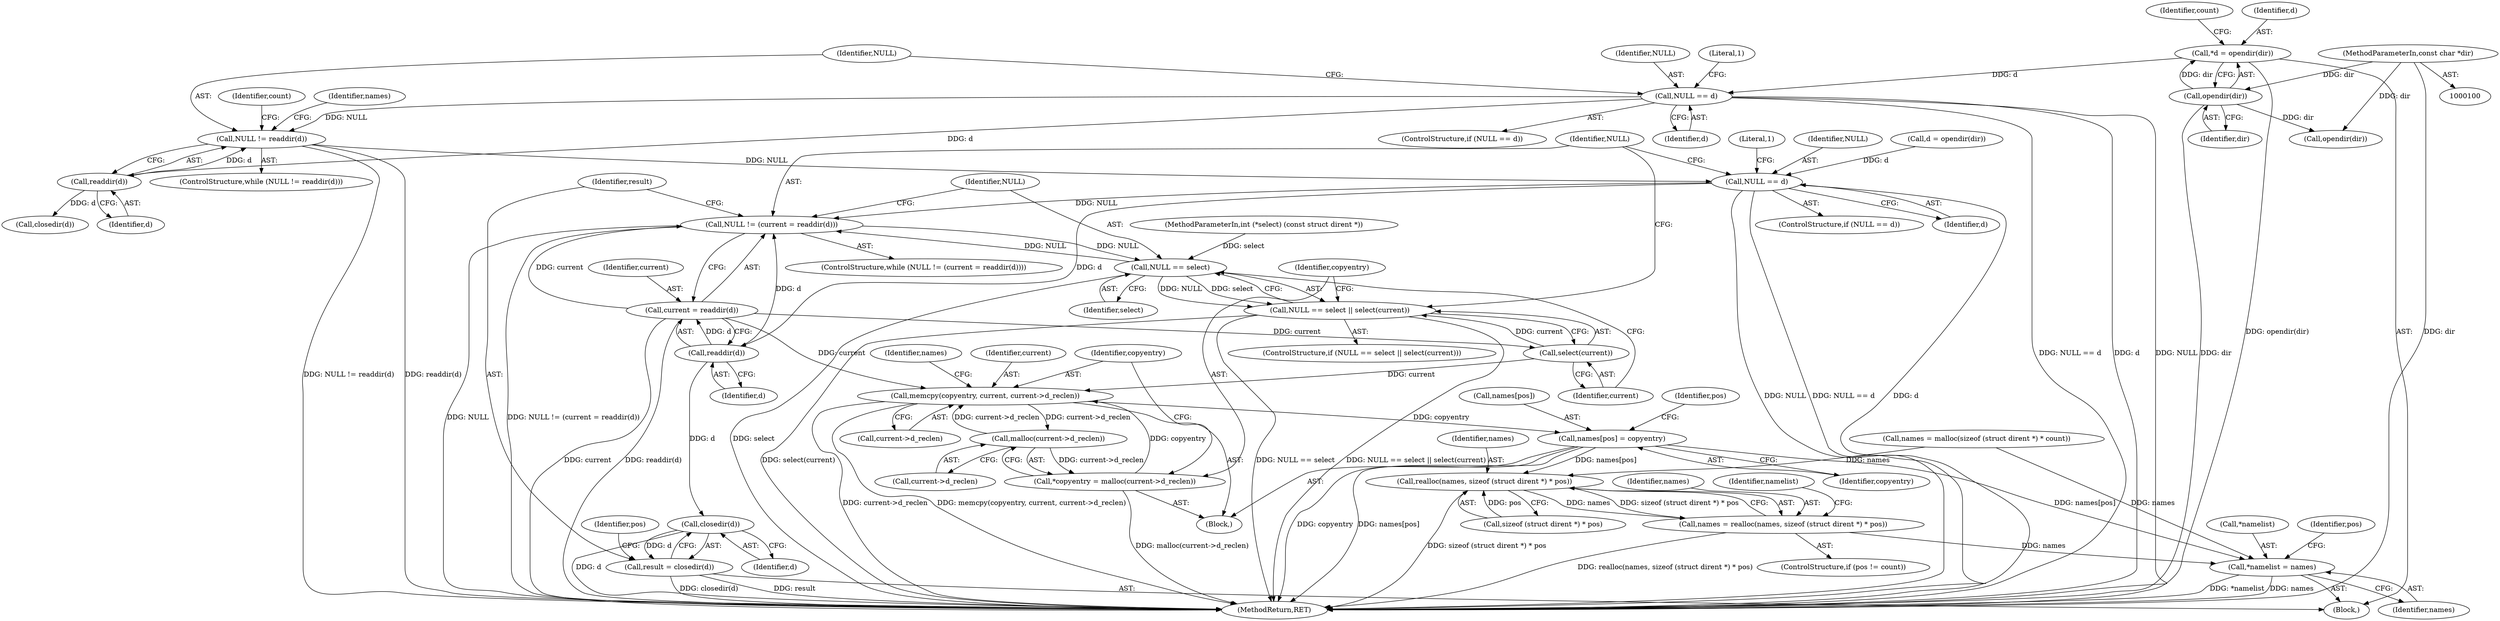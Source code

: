 digraph "0_boa_e139b87835994d007fbd64eead6c1455d7b8cf4e@API" {
"1000134" [label="(Call,NULL != readdir(d))"];
"1000127" [label="(Call,NULL == d)"];
"1000107" [label="(Call,*d = opendir(dir))"];
"1000109" [label="(Call,opendir(dir))"];
"1000101" [label="(MethodParameterIn,const char *dir)"];
"1000136" [label="(Call,readdir(d))"];
"1000154" [label="(Call,NULL == d)"];
"1000161" [label="(Call,NULL != (current = readdir(d)))"];
"1000170" [label="(Call,NULL == select)"];
"1000169" [label="(Call,NULL == select || select(current))"];
"1000165" [label="(Call,readdir(d))"];
"1000163" [label="(Call,current = readdir(d))"];
"1000173" [label="(Call,select(current))"];
"1000183" [label="(Call,memcpy(copyentry, current, current->d_reclen))"];
"1000179" [label="(Call,malloc(current->d_reclen))"];
"1000177" [label="(Call,*copyentry = malloc(current->d_reclen))"];
"1000189" [label="(Call,names[pos] = copyentry)"];
"1000206" [label="(Call,realloc(names, sizeof (struct dirent *) * pos))"];
"1000204" [label="(Call,names = realloc(names, sizeof (struct dirent *) * pos))"];
"1000212" [label="(Call,*namelist = names)"];
"1000198" [label="(Call,closedir(d))"];
"1000196" [label="(Call,result = closedir(d))"];
"1000183" [label="(Call,memcpy(copyentry, current, current->d_reclen))"];
"1000173" [label="(Call,select(current))"];
"1000179" [label="(Call,malloc(current->d_reclen))"];
"1000169" [label="(Call,NULL == select || select(current))"];
"1000168" [label="(ControlStructure,if (NULL == select || select(current)))"];
"1000213" [label="(Call,*namelist)"];
"1000137" [label="(Identifier,d)"];
"1000159" [label="(Literal,1)"];
"1000141" [label="(Identifier,names)"];
"1000151" [label="(Call,opendir(dir))"];
"1000103" [label="(MethodParameterIn,int (*select) (const struct dirent *))"];
"1000172" [label="(Identifier,select)"];
"1000189" [label="(Call,names[pos] = copyentry)"];
"1000155" [label="(Identifier,NULL)"];
"1000204" [label="(Call,names = realloc(names, sizeof (struct dirent *) * pos))"];
"1000175" [label="(Block,)"];
"1000153" [label="(ControlStructure,if (NULL == d))"];
"1000191" [label="(Identifier,names)"];
"1000214" [label="(Identifier,namelist)"];
"1000156" [label="(Identifier,d)"];
"1000101" [label="(MethodParameterIn,const char *dir)"];
"1000174" [label="(Identifier,current)"];
"1000198" [label="(Call,closedir(d))"];
"1000163" [label="(Call,current = readdir(d))"];
"1000115" [label="(Identifier,count)"];
"1000162" [label="(Identifier,NULL)"];
"1000136" [label="(Call,readdir(d))"];
"1000171" [label="(Identifier,NULL)"];
"1000190" [label="(Call,names[pos])"];
"1000132" [label="(Literal,1)"];
"1000160" [label="(ControlStructure,while (NULL != (current = readdir(d))))"];
"1000195" [label="(Identifier,pos)"];
"1000140" [label="(Call,names = malloc(sizeof (struct dirent *) * count))"];
"1000127" [label="(Call,NULL == d)"];
"1000165" [label="(Call,readdir(d))"];
"1000166" [label="(Identifier,d)"];
"1000134" [label="(Call,NULL != readdir(d))"];
"1000217" [label="(Identifier,pos)"];
"1000128" [label="(Identifier,NULL)"];
"1000206" [label="(Call,realloc(names, sizeof (struct dirent *) * pos))"];
"1000126" [label="(ControlStructure,if (NULL == d))"];
"1000135" [label="(Identifier,NULL)"];
"1000110" [label="(Identifier,dir)"];
"1000196" [label="(Call,result = closedir(d))"];
"1000154" [label="(Call,NULL == d)"];
"1000109" [label="(Call,opendir(dir))"];
"1000185" [label="(Identifier,current)"];
"1000177" [label="(Call,*copyentry = malloc(current->d_reclen))"];
"1000212" [label="(Call,*namelist = names)"];
"1000200" [label="(ControlStructure,if (pos != count))"];
"1000105" [label="(Block,)"];
"1000202" [label="(Identifier,pos)"];
"1000139" [label="(Identifier,count)"];
"1000133" [label="(ControlStructure,while (NULL != readdir(d)))"];
"1000218" [label="(MethodReturn,RET)"];
"1000147" [label="(Call,closedir(d))"];
"1000170" [label="(Call,NULL == select)"];
"1000164" [label="(Identifier,current)"];
"1000186" [label="(Call,current->d_reclen)"];
"1000149" [label="(Call,d = opendir(dir))"];
"1000180" [label="(Call,current->d_reclen)"];
"1000215" [label="(Identifier,names)"];
"1000178" [label="(Identifier,copyentry)"];
"1000205" [label="(Identifier,names)"];
"1000107" [label="(Call,*d = opendir(dir))"];
"1000108" [label="(Identifier,d)"];
"1000161" [label="(Call,NULL != (current = readdir(d)))"];
"1000129" [label="(Identifier,d)"];
"1000197" [label="(Identifier,result)"];
"1000193" [label="(Identifier,copyentry)"];
"1000208" [label="(Call,sizeof (struct dirent *) * pos)"];
"1000207" [label="(Identifier,names)"];
"1000199" [label="(Identifier,d)"];
"1000184" [label="(Identifier,copyentry)"];
"1000134" -> "1000133"  [label="AST: "];
"1000134" -> "1000136"  [label="CFG: "];
"1000135" -> "1000134"  [label="AST: "];
"1000136" -> "1000134"  [label="AST: "];
"1000139" -> "1000134"  [label="CFG: "];
"1000141" -> "1000134"  [label="CFG: "];
"1000134" -> "1000218"  [label="DDG: NULL != readdir(d)"];
"1000134" -> "1000218"  [label="DDG: readdir(d)"];
"1000127" -> "1000134"  [label="DDG: NULL"];
"1000136" -> "1000134"  [label="DDG: d"];
"1000134" -> "1000154"  [label="DDG: NULL"];
"1000127" -> "1000126"  [label="AST: "];
"1000127" -> "1000129"  [label="CFG: "];
"1000128" -> "1000127"  [label="AST: "];
"1000129" -> "1000127"  [label="AST: "];
"1000132" -> "1000127"  [label="CFG: "];
"1000135" -> "1000127"  [label="CFG: "];
"1000127" -> "1000218"  [label="DDG: NULL == d"];
"1000127" -> "1000218"  [label="DDG: d"];
"1000127" -> "1000218"  [label="DDG: NULL"];
"1000107" -> "1000127"  [label="DDG: d"];
"1000127" -> "1000136"  [label="DDG: d"];
"1000107" -> "1000105"  [label="AST: "];
"1000107" -> "1000109"  [label="CFG: "];
"1000108" -> "1000107"  [label="AST: "];
"1000109" -> "1000107"  [label="AST: "];
"1000115" -> "1000107"  [label="CFG: "];
"1000107" -> "1000218"  [label="DDG: opendir(dir)"];
"1000109" -> "1000107"  [label="DDG: dir"];
"1000109" -> "1000110"  [label="CFG: "];
"1000110" -> "1000109"  [label="AST: "];
"1000109" -> "1000218"  [label="DDG: dir"];
"1000101" -> "1000109"  [label="DDG: dir"];
"1000109" -> "1000151"  [label="DDG: dir"];
"1000101" -> "1000100"  [label="AST: "];
"1000101" -> "1000218"  [label="DDG: dir"];
"1000101" -> "1000151"  [label="DDG: dir"];
"1000136" -> "1000137"  [label="CFG: "];
"1000137" -> "1000136"  [label="AST: "];
"1000136" -> "1000147"  [label="DDG: d"];
"1000154" -> "1000153"  [label="AST: "];
"1000154" -> "1000156"  [label="CFG: "];
"1000155" -> "1000154"  [label="AST: "];
"1000156" -> "1000154"  [label="AST: "];
"1000159" -> "1000154"  [label="CFG: "];
"1000162" -> "1000154"  [label="CFG: "];
"1000154" -> "1000218"  [label="DDG: NULL"];
"1000154" -> "1000218"  [label="DDG: NULL == d"];
"1000154" -> "1000218"  [label="DDG: d"];
"1000149" -> "1000154"  [label="DDG: d"];
"1000154" -> "1000161"  [label="DDG: NULL"];
"1000154" -> "1000165"  [label="DDG: d"];
"1000161" -> "1000160"  [label="AST: "];
"1000161" -> "1000163"  [label="CFG: "];
"1000162" -> "1000161"  [label="AST: "];
"1000163" -> "1000161"  [label="AST: "];
"1000171" -> "1000161"  [label="CFG: "];
"1000197" -> "1000161"  [label="CFG: "];
"1000161" -> "1000218"  [label="DDG: NULL"];
"1000161" -> "1000218"  [label="DDG: NULL != (current = readdir(d))"];
"1000170" -> "1000161"  [label="DDG: NULL"];
"1000163" -> "1000161"  [label="DDG: current"];
"1000165" -> "1000161"  [label="DDG: d"];
"1000161" -> "1000170"  [label="DDG: NULL"];
"1000170" -> "1000169"  [label="AST: "];
"1000170" -> "1000172"  [label="CFG: "];
"1000171" -> "1000170"  [label="AST: "];
"1000172" -> "1000170"  [label="AST: "];
"1000174" -> "1000170"  [label="CFG: "];
"1000169" -> "1000170"  [label="CFG: "];
"1000170" -> "1000218"  [label="DDG: select"];
"1000170" -> "1000169"  [label="DDG: NULL"];
"1000170" -> "1000169"  [label="DDG: select"];
"1000103" -> "1000170"  [label="DDG: select"];
"1000169" -> "1000168"  [label="AST: "];
"1000169" -> "1000173"  [label="CFG: "];
"1000173" -> "1000169"  [label="AST: "];
"1000162" -> "1000169"  [label="CFG: "];
"1000178" -> "1000169"  [label="CFG: "];
"1000169" -> "1000218"  [label="DDG: NULL == select || select(current)"];
"1000169" -> "1000218"  [label="DDG: select(current)"];
"1000169" -> "1000218"  [label="DDG: NULL == select"];
"1000173" -> "1000169"  [label="DDG: current"];
"1000165" -> "1000163"  [label="AST: "];
"1000165" -> "1000166"  [label="CFG: "];
"1000166" -> "1000165"  [label="AST: "];
"1000163" -> "1000165"  [label="CFG: "];
"1000165" -> "1000163"  [label="DDG: d"];
"1000165" -> "1000198"  [label="DDG: d"];
"1000164" -> "1000163"  [label="AST: "];
"1000163" -> "1000218"  [label="DDG: current"];
"1000163" -> "1000218"  [label="DDG: readdir(d)"];
"1000163" -> "1000173"  [label="DDG: current"];
"1000163" -> "1000183"  [label="DDG: current"];
"1000173" -> "1000174"  [label="CFG: "];
"1000174" -> "1000173"  [label="AST: "];
"1000173" -> "1000183"  [label="DDG: current"];
"1000183" -> "1000175"  [label="AST: "];
"1000183" -> "1000186"  [label="CFG: "];
"1000184" -> "1000183"  [label="AST: "];
"1000185" -> "1000183"  [label="AST: "];
"1000186" -> "1000183"  [label="AST: "];
"1000191" -> "1000183"  [label="CFG: "];
"1000183" -> "1000218"  [label="DDG: current->d_reclen"];
"1000183" -> "1000218"  [label="DDG: memcpy(copyentry, current, current->d_reclen)"];
"1000183" -> "1000179"  [label="DDG: current->d_reclen"];
"1000177" -> "1000183"  [label="DDG: copyentry"];
"1000179" -> "1000183"  [label="DDG: current->d_reclen"];
"1000183" -> "1000189"  [label="DDG: copyentry"];
"1000179" -> "1000177"  [label="AST: "];
"1000179" -> "1000180"  [label="CFG: "];
"1000180" -> "1000179"  [label="AST: "];
"1000177" -> "1000179"  [label="CFG: "];
"1000179" -> "1000177"  [label="DDG: current->d_reclen"];
"1000177" -> "1000175"  [label="AST: "];
"1000178" -> "1000177"  [label="AST: "];
"1000184" -> "1000177"  [label="CFG: "];
"1000177" -> "1000218"  [label="DDG: malloc(current->d_reclen)"];
"1000189" -> "1000175"  [label="AST: "];
"1000189" -> "1000193"  [label="CFG: "];
"1000190" -> "1000189"  [label="AST: "];
"1000193" -> "1000189"  [label="AST: "];
"1000195" -> "1000189"  [label="CFG: "];
"1000189" -> "1000218"  [label="DDG: names[pos]"];
"1000189" -> "1000218"  [label="DDG: copyentry"];
"1000189" -> "1000206"  [label="DDG: names[pos]"];
"1000189" -> "1000212"  [label="DDG: names[pos]"];
"1000206" -> "1000204"  [label="AST: "];
"1000206" -> "1000208"  [label="CFG: "];
"1000207" -> "1000206"  [label="AST: "];
"1000208" -> "1000206"  [label="AST: "];
"1000204" -> "1000206"  [label="CFG: "];
"1000206" -> "1000218"  [label="DDG: sizeof (struct dirent *) * pos"];
"1000206" -> "1000204"  [label="DDG: names"];
"1000206" -> "1000204"  [label="DDG: sizeof (struct dirent *) * pos"];
"1000140" -> "1000206"  [label="DDG: names"];
"1000208" -> "1000206"  [label="DDG: pos"];
"1000204" -> "1000200"  [label="AST: "];
"1000205" -> "1000204"  [label="AST: "];
"1000214" -> "1000204"  [label="CFG: "];
"1000204" -> "1000218"  [label="DDG: realloc(names, sizeof (struct dirent *) * pos)"];
"1000204" -> "1000212"  [label="DDG: names"];
"1000212" -> "1000105"  [label="AST: "];
"1000212" -> "1000215"  [label="CFG: "];
"1000213" -> "1000212"  [label="AST: "];
"1000215" -> "1000212"  [label="AST: "];
"1000217" -> "1000212"  [label="CFG: "];
"1000212" -> "1000218"  [label="DDG: *namelist"];
"1000212" -> "1000218"  [label="DDG: names"];
"1000140" -> "1000212"  [label="DDG: names"];
"1000198" -> "1000196"  [label="AST: "];
"1000198" -> "1000199"  [label="CFG: "];
"1000199" -> "1000198"  [label="AST: "];
"1000196" -> "1000198"  [label="CFG: "];
"1000198" -> "1000218"  [label="DDG: d"];
"1000198" -> "1000196"  [label="DDG: d"];
"1000196" -> "1000105"  [label="AST: "];
"1000197" -> "1000196"  [label="AST: "];
"1000202" -> "1000196"  [label="CFG: "];
"1000196" -> "1000218"  [label="DDG: result"];
"1000196" -> "1000218"  [label="DDG: closedir(d)"];
}

